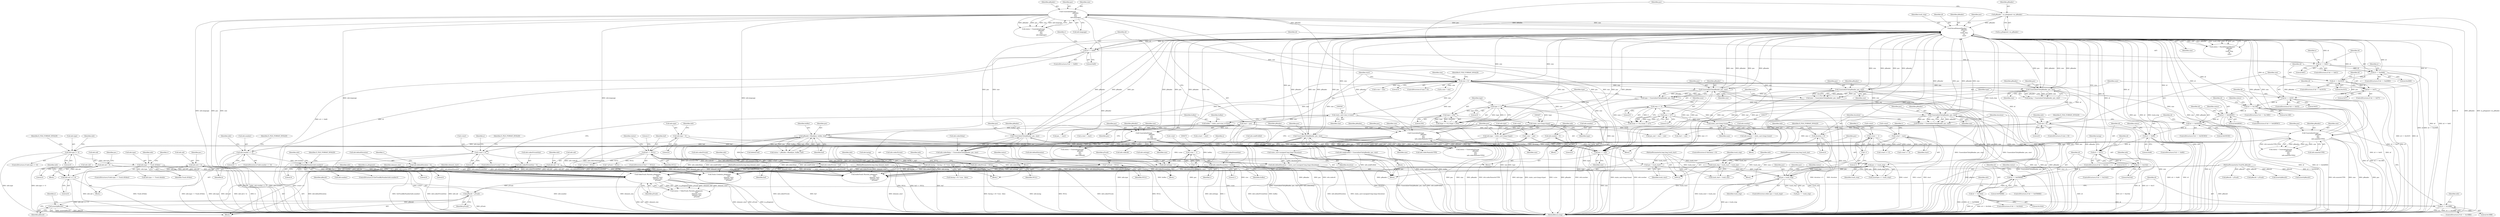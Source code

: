 digraph "1_Android_04839626ed859623901ebd3a5fd483982186b59d_192@pointer" {
"1000715" [label="(Call,pResult = pTrack)"];
"1000705" [label="(Call,VideoTrack::Parse(m_pSegment,\n                                              info,\n                                              element_start,\n                                              element_size,\n                                              pTrack))"];
"1000438" [label="(Call,UnserializeString(\n                                    pReader,\n                                    pos,\n                                    size,\n                                    info.language))"];
"1000223" [label="(Call,ParseElementHeader(\n                                pReader,\n                                pos,\n                                track_stop,\n                                id,\n                                size))"];
"1000622" [label="(Call,UnserializeUInt(pReader, pos, size))"];
"1000236" [label="(Call,size < 0)"];
"1000458" [label="(Call,UnserializeUInt(pReader, pos, size))"];
"1000388" [label="(Call,UnserializeUInt(pReader, pos, size))"];
"1000587" [label="(Call,UnserializeString(\n                                    pReader,\n                                    pos,\n                                    size,\n                                    info.codecNameAsUTF8))"];
"1000134" [label="(Call,pReader = m_pSegment->m_pReader)"];
"1000503" [label="(Call,UnserializeUInt(pReader, pos, size))"];
"1000484" [label="(Call,UnserializeString(\n                                    pReader,\n                                    pos,\n                                    size,\n                                    info.codecId))"];
"1000418" [label="(Call,UnserializeString(\n                                    pReader,\n                                    pos,\n                                    size,\n                                    info.nameAsUTF8))"];
"1000608" [label="(Call,UnserializeUInt(pReader, pos, size))"];
"1000358" [label="(Call,UnserializeUInt(pReader, pos, size))"];
"1000214" [label="(Call,pos < track_stop)"];
"1000630" [label="(Call,pos <= track_stop)"];
"1000626" [label="(Call,pos += size)"];
"1000539" [label="(Call,static_cast<size_t>(size))"];
"1000299" [label="(Call,size > 8)"];
"1000557" [label="(Call,pReader->Read(pos, buflen, buf))"];
"1000537" [label="(Call,buflen = static_cast<size_t>(size))"];
"1000548" [label="(Call,buf == NULL)"];
"1000140" [label="(Call,pos = track_start)"];
"1000123" [label="(MethodParameterIn,long long track_start)"];
"1000144" [label="(Call,track_stop = track_start + track_size)"];
"1000124" [label="(MethodParameterIn,long long track_size)"];
"1000519" [label="(Call,id == 0x23A2)"];
"1000497" [label="(Call,id == 0x1C)"];
"1000477" [label="(Call,id == 0x06)"];
"1000451" [label="(Call,id == 0x03E383)"];
"1000431" [label="(Call,id == 0x02B59C)"];
"1000411" [label="(Call,id == 0x136E)"];
"1000381" [label="(Call,id == 0x03)"];
"1000351" [label="(Call,id == 0x57)"];
"1000294" [label="(Call,id == 0x33C5)"];
"1000278" [label="(Call,id == 0x2D80)"];
"1000262" [label="(Call,id == 0x61)"];
"1000246" [label="(Call,id == 0x60)"];
"1000614" [label="(Call,id == 0x16BB)"];
"1000600" [label="(Call,id == 0x16AA)"];
"1000580" [label="(Call,id == 0x058688)"];
"1000568" [label="(Call,info.codecPrivate = buf)"];
"1000342" [label="(Call,info.uid |= b)"];
"1000337" [label="(Call,info.uid <<= 8)"];
"1000304" [label="(Call,info.uid = 0)"];
"1000165" [label="(Call,info.defaultDuration = 0)"];
"1000671" [label="(Call,info.type == Track::kVideo)"];
"1000653" [label="(Call,info.type <= 0)"];
"1000150" [label="(Call,info.type = 0)"];
"1000402" [label="(Call,info.type = static_cast<long>(type))"];
"1000406" [label="(Call,static_cast<long>(type))"];
"1000397" [label="(Call,type > 254)"];
"1000394" [label="(Call,type <= 0)"];
"1000386" [label="(Call,type = UnserializeUInt(pReader, pos, size))"];
"1000604" [label="(Call,info.codecDelay = UnserializeUInt(pReader, pos, size))"];
"1000618" [label="(Call,info.seekPreRoll = UnserializeUInt(pReader, pos, size))"];
"1000531" [label="(Call,info.codecPrivateSize = 0)"];
"1000160" [label="(Call,info.uid = 0)"];
"1000646" [label="(Call,GetTrackByNumber(info.number))"];
"1000638" [label="(Call,info.number <= 0)"];
"1000372" [label="(Call,info.number = static_cast<long>(num))"];
"1000376" [label="(Call,static_cast<long>(num))"];
"1000364" [label="(Call,num <= 0)"];
"1000356" [label="(Call,num = UnserializeUInt(pReader, pos, size))"];
"1000367" [label="(Call,num > 127)"];
"1000155" [label="(Call,info.number = 0)"];
"1000660" [label="(Call,info.lacing = (lacing > 0) ? true : false)"];
"1000573" [label="(Call,info.codecPrivateSize = buflen)"];
"1000468" [label="(Call,info.defaultDuration = static_cast<unsigned long long>(duration))"];
"1000472" [label="(Call,static_cast<unsigned long long>(duration))"];
"1000463" [label="(Call,duration < 0)"];
"1000456" [label="(Call,duration = UnserializeUInt(pReader, pos, size))"];
"1000693" [label="(Call,info.settings = v)"];
"1000177" [label="(Call,v.size = -1)"];
"1000181" [label="(Call,-1)"];
"1000678" [label="(Call,v.start < 0)"];
"1000171" [label="(Call,v.start = -1)"];
"1000175" [label="(Call,-1)"];
"1000250" [label="(Call,v.start = start)"];
"1000242" [label="(Call,start = pos)"];
"1000255" [label="(Call,v.size = size)"];
"1000526" [label="(Call,info.codecPrivate = NULL)"];
"1000125" [label="(MethodParameterIn,long long element_start)"];
"1000126" [label="(MethodParameterIn,long long element_size)"];
"1000699" [label="(Call,* pTrack = NULL)"];
"1000127" [label="(MethodParameterIn,Track*& pResult)"];
"1000718" [label="(Call,assert(pResult))"];
"1000503" [label="(Call,UnserializeUInt(pReader, pos, size))"];
"1000303" [label="(Identifier,E_FILE_FORMAT_INVALID)"];
"1000369" [label="(Literal,127)"];
"1000451" [label="(Call,id == 0x03E383)"];
"1000632" [label="(Identifier,track_stop)"];
"1000305" [label="(Call,info.uid)"];
"1000433" [label="(Literal,0x02B59C)"];
"1000397" [label="(Call,type > 254)"];
"1000432" [label="(Identifier,id)"];
"1000541" [label="(Identifier,size)"];
"1000417" [label="(Identifier,status)"];
"1000135" [label="(Identifier,pReader)"];
"1000839" [label="(Call,* pTrack = NULL)"];
"1000646" [label="(Call,GetTrackByNumber(info.number))"];
"1000676" [label="(Block,)"];
"1000588" [label="(Identifier,pReader)"];
"1000386" [label="(Call,type = UnserializeUInt(pReader, pos, size))"];
"1000314" [label="(Call,pos_end = start + size)"];
"1000308" [label="(Literal,0)"];
"1000587" [label="(Call,UnserializeString(\n                                    pReader,\n                                    pos,\n                                    size,\n                                    info.codecNameAsUTF8))"];
"1000657" [label="(Literal,0)"];
"1000268" [label="(Identifier,a)"];
"1000662" [label="(Identifier,info)"];
"1000719" [label="(Identifier,pResult)"];
"1000365" [label="(Identifier,num)"];
"1000623" [label="(Identifier,pReader)"];
"1000569" [label="(Call,info.codecPrivate)"];
"1000384" [label="(Block,)"];
"1000564" [label="(Call,delete[] buf)"];
"1000573" [label="(Call,info.codecPrivateSize = buflen)"];
"1000316" [label="(Call,start + size)"];
"1000165" [label="(Call,info.defaultDuration = 0)"];
"1000311" [label="(Identifier,pos_)"];
"1000297" [label="(Block,)"];
"1000416" [label="(Call,status = UnserializeString(\n                                    pReader,\n                                    pos,\n                                    size,\n                                    info.nameAsUTF8))"];
"1000393" [label="(Call,(type <= 0) || (type > 254))"];
"1000226" [label="(Identifier,track_stop)"];
"1000723" [label="(Identifier,e)"];
"1000430" [label="(ControlStructure,if (id == 0x02B59C))"];
"1000412" [label="(Identifier,id)"];
"1000450" [label="(ControlStructure,if (id == 0x03E383))"];
"1000295" [label="(Identifier,id)"];
"1000381" [label="(Call,id == 0x03)"];
"1000217" [label="(Block,)"];
"1000601" [label="(Identifier,id)"];
"1000556" [label="(Identifier,status)"];
"1000304" [label="(Call,info.uid = 0)"];
"1000568" [label="(Call,info.codecPrivate = buf)"];
"1000660" [label="(Call,info.lacing = (lacing > 0) ? true : false)"];
"1000150" [label="(Call,info.type = 0)"];
"1000682" [label="(Literal,0)"];
"1000227" [label="(Identifier,id)"];
"1000411" [label="(Call,id == 0x136E)"];
"1000486" [label="(Identifier,pos)"];
"1000306" [label="(Identifier,info)"];
"1000134" [label="(Call,pReader = m_pSegment->m_pReader)"];
"1000348" [label="(Identifier,pos_)"];
"1000520" [label="(Identifier,id)"];
"1000310" [label="(Call,pos_ = start)"];
"1000522" [label="(Block,)"];
"1000293" [label="(ControlStructure,if (id == 0x33C5))"];
"1000247" [label="(Identifier,id)"];
"1000501" [label="(Call,lacing = UnserializeUInt(pReader, pos, size))"];
"1000173" [label="(Identifier,v)"];
"1000246" [label="(Call,id == 0x60)"];
"1000391" [label="(Identifier,size)"];
"1000124" [label="(MethodParameterIn,long long track_size)"];
"1000544" [label="(Block,)"];
"1000589" [label="(Identifier,pos)"];
"1000352" [label="(Identifier,id)"];
"1000376" [label="(Call,static_cast<long>(num))"];
"1000216" [label="(Identifier,track_stop)"];
"1000136" [label="(Call,m_pSegment->m_pReader)"];
"1000610" [label="(Identifier,pos)"];
"1000625" [label="(Identifier,size)"];
"1000266" [label="(Call,a.start = start)"];
"1000142" [label="(Identifier,track_start)"];
"1000382" [label="(Identifier,id)"];
"1000582" [label="(Literal,0x058688)"];
"1000704" [label="(Identifier,status)"];
"1000465" [label="(Literal,0)"];
"1000358" [label="(Call,UnserializeUInt(pReader, pos, size))"];
"1000697" [label="(Identifier,v)"];
"1000287" [label="(Call,e.size = size)"];
"1000626" [label="(Call,pos += size)"];
"1000181" [label="(Call,-1)"];
"1000439" [label="(Identifier,pReader)"];
"1000482" [label="(Call,status = UnserializeString(\n                                    pReader,\n                                    pos,\n                                    size,\n                                    info.codecId))"];
"1000264" [label="(Literal,0x61)"];
"1000611" [label="(Identifier,size)"];
"1000479" [label="(Literal,0x06)"];
"1000172" [label="(Call,v.start)"];
"1000240" [label="(Identifier,E_FILE_FORMAT_INVALID)"];
"1000353" [label="(Literal,0x57)"];
"1000679" [label="(Call,v.start)"];
"1000782" [label="(Call,assert(pResult))"];
"1000707" [label="(Identifier,info)"];
"1000538" [label="(Identifier,buflen)"];
"1000616" [label="(Literal,0x16BB)"];
"1000603" [label="(Block,)"];
"1000524" [label="(Identifier,info)"];
"1000166" [label="(Call,info.defaultDuration)"];
"1000769" [label="(Call,AudioTrack::Parse(m_pSegment,\n                                              info,\n                                              element_start,\n                                              element_size,\n                                              pTrack))"];
"1000715" [label="(Call,pResult = pTrack)"];
"1000537" [label="(Call,buflen = static_cast<size_t>(size))"];
"1000214" [label="(Call,pos < track_stop)"];
"1000642" [label="(Literal,0)"];
"1000585" [label="(Call,status = UnserializeString(\n                                    pReader,\n                                    pos,\n                                    size,\n                                    info.codecNameAsUTF8))"];
"1000155" [label="(Call,info.number = 0)"];
"1000608" [label="(Call,UnserializeUInt(pReader, pos, size))"];
"1000279" [label="(Identifier,id)"];
"1000638" [label="(Call,info.number <= 0)"];
"1000146" [label="(Call,track_start + track_size)"];
"1000548" [label="(Call,buf == NULL)"];
"1000342" [label="(Call,info.uid |= b)"];
"1000460" [label="(Identifier,pos)"];
"1000659" [label="(Identifier,E_FILE_FORMAT_INVALID)"];
"1000145" [label="(Identifier,track_stop)"];
"1000553" [label="(Literal,1)"];
"1000670" [label="(ControlStructure,if (info.type == Track::kVideo))"];
"1000533" [label="(Identifier,info)"];
"1000579" [label="(ControlStructure,if (id == 0x058688))"];
"1000678" [label="(Call,v.start < 0)"];
"1000160" [label="(Call,info.uid = 0)"];
"1000337" [label="(Call,info.uid <<= 8)"];
"1000186" [label="(Identifier,a)"];
"1000383" [label="(Literal,0x03)"];
"1000224" [label="(Identifier,pReader)"];
"1000410" [label="(ControlStructure,if (id == 0x136E))"];
"1000737" [label="(Identifier,info)"];
"1000575" [label="(Identifier,info)"];
"1000372" [label="(Call,info.number = static_cast<long>(num))"];
"1000470" [label="(Identifier,info)"];
"1000179" [label="(Identifier,v)"];
"1000159" [label="(Literal,0)"];
"1000245" [label="(ControlStructure,if (id == 0x60))"];
"1000162" [label="(Identifier,info)"];
"1000609" [label="(Identifier,pReader)"];
"1000485" [label="(Identifier,pReader)"];
"1000586" [label="(Identifier,status)"];
"1000422" [label="(Call,info.nameAsUTF8)"];
"1000408" [label="(Identifier,type)"];
"1000262" [label="(Call,id == 0x61)"];
"1000151" [label="(Call,info.type)"];
"1000716" [label="(Identifier,pResult)"];
"1000521" [label="(Literal,0x23A2)"];
"1000700" [label="(Identifier,pTrack)"];
"1000238" [label="(Literal,0)"];
"1000602" [label="(Literal,0x16AA)"];
"1000476" [label="(ControlStructure,if (id == 0x06))"];
"1000169" [label="(Literal,0)"];
"1000617" [label="(Block,)"];
"1000502" [label="(Identifier,lacing)"];
"1000858" [label="(Call,assert(pResult))"];
"1000249" [label="(Block,)"];
"1000250" [label="(Call,v.start = start)"];
"1000577" [label="(Identifier,buflen)"];
"1000360" [label="(Identifier,pos)"];
"1000378" [label="(Identifier,num)"];
"1000395" [label="(Identifier,type)"];
"1000463" [label="(Call,duration < 0)"];
"1000223" [label="(Call,ParseElementHeader(\n                                pReader,\n                                pos,\n                                track_stop,\n                                id,\n                                size))"];
"1000235" [label="(ControlStructure,if (size < 0))"];
"1000614" [label="(Call,id == 0x16BB)"];
"1000627" [label="(Identifier,pos)"];
"1000580" [label="(Call,id == 0x058688)"];
"1000357" [label="(Identifier,num)"];
"1000484" [label="(Call,UnserializeString(\n                                    pReader,\n                                    pos,\n                                    size,\n                                    info.codecId))"];
"1000418" [label="(Call,UnserializeString(\n                                    pReader,\n                                    pos,\n                                    size,\n                                    info.nameAsUTF8))"];
"1000437" [label="(Identifier,status)"];
"1000363" [label="(Call,(num <= 0) || (num > 127))"];
"1000531" [label="(Call,info.codecPrivateSize = 0)"];
"1000178" [label="(Call,v.size)"];
"1000519" [label="(Call,id == 0x23A2)"];
"1000644" [label="(Identifier,E_FILE_FORMAT_INVALID)"];
"1000280" [label="(Literal,0x2D80)"];
"1000706" [label="(Identifier,m_pSegment)"];
"1000677" [label="(ControlStructure,if (v.start < 0))"];
"1000855" [label="(Call,pResult = pTrack)"];
"1000301" [label="(Literal,8)"];
"1000763" [label="(Call,* pTrack = NULL)"];
"1000648" [label="(Identifier,info)"];
"1000213" [label="(ControlStructure,while (pos < track_stop))"];
"1000701" [label="(Identifier,NULL)"];
"1000504" [label="(Identifier,pReader)"];
"1000652" [label="(ControlStructure,if (info.type <= 0))"];
"1000499" [label="(Literal,0x1C)"];
"1000256" [label="(Call,v.size)"];
"1000488" [label="(Call,info.codecId)"];
"1000356" [label="(Call,num = UnserializeUInt(pReader, pos, size))"];
"1000127" [label="(MethodParameterIn,Track*& pResult)"];
"1000694" [label="(Call,info.settings)"];
"1000628" [label="(Identifier,size)"];
"1000436" [label="(Call,status = UnserializeString(\n                                    pReader,\n                                    pos,\n                                    size,\n                                    info.language))"];
"1000693" [label="(Call,info.settings = v)"];
"1000637" [label="(ControlStructure,if (info.number <= 0))"];
"1000125" [label="(MethodParameterIn,long long element_start)"];
"1000653" [label="(Call,info.type <= 0)"];
"1000261" [label="(ControlStructure,if (id == 0x61))"];
"1000705" [label="(Call,VideoTrack::Parse(m_pSegment,\n                                              info,\n                                              element_start,\n                                              element_size,\n                                              pTrack))"];
"1000354" [label="(Block,)"];
"1000498" [label="(Identifier,id)"];
"1000478" [label="(Identifier,id)"];
"1000457" [label="(Identifier,duration)"];
"1000398" [label="(Identifier,type)"];
"1000558" [label="(Identifier,pos)"];
"1000176" [label="(Literal,1)"];
"1000243" [label="(Identifier,start)"];
"1000236" [label="(Call,size < 0)"];
"1000252" [label="(Identifier,v)"];
"1000341" [label="(Literal,8)"];
"1000462" [label="(ControlStructure,if (duration < 0))"];
"1000453" [label="(Literal,0x03E383)"];
"1000419" [label="(Identifier,pReader)"];
"1000346" [label="(Identifier,b)"];
"1000390" [label="(Identifier,pos)"];
"1000709" [label="(Identifier,element_size)"];
"1000421" [label="(Identifier,size)"];
"1000547" [label="(ControlStructure,if (buf == NULL))"];
"1000228" [label="(Identifier,size)"];
"1000182" [label="(Literal,1)"];
"1000156" [label="(Call,info.number)"];
"1000699" [label="(Call,* pTrack = NULL)"];
"1000296" [label="(Literal,0x33C5)"];
"1000543" [label="(Identifier,buflen)"];
"1000779" [label="(Call,pResult = pTrack)"];
"1000630" [label="(Call,pos <= track_stop)"];
"1000244" [label="(Identifier,pos)"];
"1000257" [label="(Identifier,v)"];
"1000242" [label="(Call,start = pos)"];
"1000175" [label="(Call,-1)"];
"1000708" [label="(Identifier,element_start)"];
"1000442" [label="(Call,info.language)"];
"1000388" [label="(Call,UnserializeUInt(pReader, pos, size))"];
"1000680" [label="(Identifier,v)"];
"1000631" [label="(Identifier,pos)"];
"1000647" [label="(Call,info.number)"];
"1000629" [label="(Call,assert(pos <= track_stop))"];
"1000581" [label="(Identifier,id)"];
"1000600" [label="(Call,id == 0x16AA)"];
"1000366" [label="(Literal,0)"];
"1000277" [label="(ControlStructure,if (id == 0x2D80))"];
"1000157" [label="(Identifier,info)"];
"1000251" [label="(Call,v.start)"];
"1000438" [label="(Call,UnserializeString(\n                                    pReader,\n                                    pos,\n                                    size,\n                                    info.language))"];
"1000718" [label="(Call,assert(pResult))"];
"1000141" [label="(Identifier,pos)"];
"1000452" [label="(Identifier,id)"];
"1000440" [label="(Identifier,pos)"];
"1000403" [label="(Call,info.type)"];
"1000618" [label="(Call,info.seekPreRoll = UnserializeUInt(pReader, pos, size))"];
"1000604" [label="(Call,info.codecDelay = UnserializeUInt(pReader, pos, size))"];
"1000271" [label="(Call,a.size = size)"];
"1000555" [label="(Call,status = pReader->Read(pos, buflen, buf))"];
"1000467" [label="(Identifier,E_FILE_FORMAT_INVALID)"];
"1000402" [label="(Call,info.type = static_cast<long>(type))"];
"1000862" [label="(MethodReturn,long)"];
"1000373" [label="(Call,info.number)"];
"1000387" [label="(Identifier,type)"];
"1000557" [label="(Call,pReader->Read(pos, buflen, buf))"];
"1000468" [label="(Call,info.defaultDuration = static_cast<unsigned long long>(duration))"];
"1000406" [label="(Call,static_cast<long>(type))"];
"1000620" [label="(Identifier,info)"];
"1000263" [label="(Identifier,id)"];
"1000298" [label="(ControlStructure,if (size > 8))"];
"1000550" [label="(Identifier,NULL)"];
"1000128" [label="(Block,)"];
"1000474" [label="(Identifier,duration)"];
"1000126" [label="(MethodParameterIn,long long element_size)"];
"1000703" [label="(Call,status = VideoTrack::Parse(m_pSegment,\n                                              info,\n                                              element_start,\n                                              element_size,\n                                              pTrack))"];
"1000574" [label="(Call,info.codecPrivateSize)"];
"1000619" [label="(Call,info.seekPreRoll)"];
"1000639" [label="(Call,info.number)"];
"1000254" [label="(Identifier,start)"];
"1000431" [label="(Call,id == 0x02B59C)"];
"1000154" [label="(Literal,0)"];
"1000615" [label="(Identifier,id)"];
"1000635" [label="(Identifier,pos)"];
"1000259" [label="(Identifier,size)"];
"1000688" [label="(Identifier,a)"];
"1000671" [label="(Call,info.type == Track::kVideo)"];
"1000496" [label="(ControlStructure,if (id == 0x1C))"];
"1000464" [label="(Identifier,duration)"];
"1000664" [label="(Call,(lacing > 0) ? true : false)"];
"1000710" [label="(Identifier,pTrack)"];
"1000420" [label="(Identifier,pos)"];
"1000350" [label="(ControlStructure,if (id == 0x57))"];
"1000458" [label="(Call,UnserializeUInt(pReader, pos, size))"];
"1000164" [label="(Literal,0)"];
"1000278" [label="(Call,id == 0x2D80)"];
"1000735" [label="(Call,info.type == Track::kAudio)"];
"1000389" [label="(Identifier,pReader)"];
"1000222" [label="(Identifier,status)"];
"1000123" [label="(MethodParameterIn,long long track_start)"];
"1000572" [label="(Identifier,buf)"];
"1000606" [label="(Identifier,info)"];
"1000591" [label="(Call,info.codecNameAsUTF8)"];
"1000845" [label="(Call,Track::Create(m_pSegment,\n                                          info,\n                                          element_start,\n                                          element_size,\n                                          pTrack))"];
"1000483" [label="(Identifier,status)"];
"1000599" [label="(ControlStructure,if (id == 0x16AA))"];
"1000613" [label="(ControlStructure,if (id == 0x16BB))"];
"1000140" [label="(Call,pos = track_start)"];
"1000506" [label="(Identifier,size)"];
"1000456" [label="(Call,duration = UnserializeUInt(pReader, pos, size))"];
"1000750" [label="(Call,v.start >= 0)"];
"1000487" [label="(Identifier,size)"];
"1000300" [label="(Identifier,size)"];
"1000518" [label="(ControlStructure,if (id == 0x23A2))"];
"1000441" [label="(Identifier,size)"];
"1000634" [label="(Call,pos == track_stop)"];
"1000152" [label="(Identifier,info)"];
"1000605" [label="(Call,info.codecDelay)"];
"1000144" [label="(Call,track_stop = track_start + track_size)"];
"1000505" [label="(Identifier,pos)"];
"1000215" [label="(Identifier,pos)"];
"1000559" [label="(Identifier,buflen)"];
"1000590" [label="(Identifier,size)"];
"1000684" [label="(Identifier,E_FILE_FORMAT_INVALID)"];
"1000225" [label="(Identifier,pos)"];
"1000344" [label="(Identifier,info)"];
"1000672" [label="(Call,info.type)"];
"1000177" [label="(Call,v.size = -1)"];
"1000248" [label="(Literal,0x60)"];
"1000343" [label="(Call,info.uid)"];
"1000396" [label="(Literal,0)"];
"1000661" [label="(Call,info.lacing)"];
"1000527" [label="(Call,info.codecPrivate)"];
"1000808" [label="(Call,v.start >= 0)"];
"1000171" [label="(Call,v.start = -1)"];
"1000645" [label="(ControlStructure,if (GetTrackByNumber(info.number)))"];
"1000368" [label="(Identifier,num)"];
"1000497" [label="(Call,id == 0x1C)"];
"1000323" [label="(Block,)"];
"1000454" [label="(Block,)"];
"1000359" [label="(Identifier,pReader)"];
"1000255" [label="(Call,v.size = size)"];
"1000675" [label="(Identifier,Track::kVideo)"];
"1000351" [label="(Call,id == 0x57)"];
"1000622" [label="(Call,UnserializeUInt(pReader, pos, size))"];
"1000361" [label="(Identifier,size)"];
"1000167" [label="(Identifier,info)"];
"1000364" [label="(Call,num <= 0)"];
"1000673" [label="(Identifier,info)"];
"1000294" [label="(Call,id == 0x33C5)"];
"1000624" [label="(Identifier,pos)"];
"1000459" [label="(Identifier,pReader)"];
"1000399" [label="(Literal,254)"];
"1000530" [label="(Identifier,NULL)"];
"1000654" [label="(Call,info.type)"];
"1000535" [label="(Literal,0)"];
"1000367" [label="(Call,num > 127)"];
"1000539" [label="(Call,static_cast<size_t>(size))"];
"1000284" [label="(Identifier,e)"];
"1000655" [label="(Identifier,info)"];
"1000161" [label="(Call,info.uid)"];
"1000472" [label="(Call,static_cast<unsigned long long>(duration))"];
"1000299" [label="(Call,size > 8)"];
"1000413" [label="(Literal,0x136E)"];
"1000394" [label="(Call,type <= 0)"];
"1000549" [label="(Identifier,buf)"];
"1000560" [label="(Identifier,buf)"];
"1000532" [label="(Call,info.codecPrivateSize)"];
"1000221" [label="(Call,status = ParseElementHeader(\n                                pReader,\n                                pos,\n                                track_stop,\n                                id,\n                                size))"];
"1000338" [label="(Call,info.uid)"];
"1000380" [label="(ControlStructure,if (id == 0x03))"];
"1000237" [label="(Identifier,size)"];
"1000282" [label="(Call,e.start = start)"];
"1000461" [label="(Identifier,size)"];
"1000469" [label="(Call,info.defaultDuration)"];
"1000477" [label="(Call,id == 0x06)"];
"1000526" [label="(Call,info.codecPrivate = NULL)"];
"1000717" [label="(Identifier,pTrack)"];
"1000651" [label="(Identifier,E_FILE_FORMAT_INVALID)"];
"1000715" -> "1000676"  [label="AST: "];
"1000715" -> "1000717"  [label="CFG: "];
"1000716" -> "1000715"  [label="AST: "];
"1000717" -> "1000715"  [label="AST: "];
"1000719" -> "1000715"  [label="CFG: "];
"1000715" -> "1000862"  [label="DDG: pTrack"];
"1000705" -> "1000715"  [label="DDG: pTrack"];
"1000127" -> "1000715"  [label="DDG: pResult"];
"1000715" -> "1000718"  [label="DDG: pResult"];
"1000705" -> "1000703"  [label="AST: "];
"1000705" -> "1000710"  [label="CFG: "];
"1000706" -> "1000705"  [label="AST: "];
"1000707" -> "1000705"  [label="AST: "];
"1000708" -> "1000705"  [label="AST: "];
"1000709" -> "1000705"  [label="AST: "];
"1000710" -> "1000705"  [label="AST: "];
"1000703" -> "1000705"  [label="CFG: "];
"1000705" -> "1000862"  [label="DDG: element_size"];
"1000705" -> "1000862"  [label="DDG: element_start"];
"1000705" -> "1000862"  [label="DDG: pTrack"];
"1000705" -> "1000862"  [label="DDG: m_pSegment"];
"1000705" -> "1000862"  [label="DDG: info"];
"1000705" -> "1000703"  [label="DDG: info"];
"1000705" -> "1000703"  [label="DDG: m_pSegment"];
"1000705" -> "1000703"  [label="DDG: pTrack"];
"1000705" -> "1000703"  [label="DDG: element_size"];
"1000705" -> "1000703"  [label="DDG: element_start"];
"1000438" -> "1000705"  [label="DDG: info.language"];
"1000568" -> "1000705"  [label="DDG: info.codecPrivate"];
"1000342" -> "1000705"  [label="DDG: info.uid"];
"1000484" -> "1000705"  [label="DDG: info.codecId"];
"1000304" -> "1000705"  [label="DDG: info.uid"];
"1000165" -> "1000705"  [label="DDG: info.defaultDuration"];
"1000671" -> "1000705"  [label="DDG: info.type"];
"1000418" -> "1000705"  [label="DDG: info.nameAsUTF8"];
"1000604" -> "1000705"  [label="DDG: info.codecDelay"];
"1000618" -> "1000705"  [label="DDG: info.seekPreRoll"];
"1000531" -> "1000705"  [label="DDG: info.codecPrivateSize"];
"1000160" -> "1000705"  [label="DDG: info.uid"];
"1000646" -> "1000705"  [label="DDG: info.number"];
"1000660" -> "1000705"  [label="DDG: info.lacing"];
"1000573" -> "1000705"  [label="DDG: info.codecPrivateSize"];
"1000587" -> "1000705"  [label="DDG: info.codecNameAsUTF8"];
"1000468" -> "1000705"  [label="DDG: info.defaultDuration"];
"1000693" -> "1000705"  [label="DDG: info.settings"];
"1000526" -> "1000705"  [label="DDG: info.codecPrivate"];
"1000125" -> "1000705"  [label="DDG: element_start"];
"1000126" -> "1000705"  [label="DDG: element_size"];
"1000699" -> "1000705"  [label="DDG: pTrack"];
"1000438" -> "1000436"  [label="AST: "];
"1000438" -> "1000442"  [label="CFG: "];
"1000439" -> "1000438"  [label="AST: "];
"1000440" -> "1000438"  [label="AST: "];
"1000441" -> "1000438"  [label="AST: "];
"1000442" -> "1000438"  [label="AST: "];
"1000436" -> "1000438"  [label="CFG: "];
"1000438" -> "1000862"  [label="DDG: info.language"];
"1000438" -> "1000862"  [label="DDG: pos"];
"1000438" -> "1000862"  [label="DDG: size"];
"1000438" -> "1000862"  [label="DDG: pReader"];
"1000438" -> "1000223"  [label="DDG: pReader"];
"1000438" -> "1000223"  [label="DDG: size"];
"1000438" -> "1000436"  [label="DDG: pReader"];
"1000438" -> "1000436"  [label="DDG: pos"];
"1000438" -> "1000436"  [label="DDG: size"];
"1000438" -> "1000436"  [label="DDG: info.language"];
"1000223" -> "1000438"  [label="DDG: pReader"];
"1000223" -> "1000438"  [label="DDG: pos"];
"1000236" -> "1000438"  [label="DDG: size"];
"1000438" -> "1000626"  [label="DDG: size"];
"1000438" -> "1000626"  [label="DDG: pos"];
"1000438" -> "1000769"  [label="DDG: info.language"];
"1000438" -> "1000845"  [label="DDG: info.language"];
"1000223" -> "1000221"  [label="AST: "];
"1000223" -> "1000228"  [label="CFG: "];
"1000224" -> "1000223"  [label="AST: "];
"1000225" -> "1000223"  [label="AST: "];
"1000226" -> "1000223"  [label="AST: "];
"1000227" -> "1000223"  [label="AST: "];
"1000228" -> "1000223"  [label="AST: "];
"1000221" -> "1000223"  [label="CFG: "];
"1000223" -> "1000862"  [label="DDG: pos"];
"1000223" -> "1000862"  [label="DDG: id"];
"1000223" -> "1000862"  [label="DDG: track_stop"];
"1000223" -> "1000862"  [label="DDG: size"];
"1000223" -> "1000862"  [label="DDG: pReader"];
"1000223" -> "1000221"  [label="DDG: size"];
"1000223" -> "1000221"  [label="DDG: pReader"];
"1000223" -> "1000221"  [label="DDG: track_stop"];
"1000223" -> "1000221"  [label="DDG: id"];
"1000223" -> "1000221"  [label="DDG: pos"];
"1000622" -> "1000223"  [label="DDG: pReader"];
"1000622" -> "1000223"  [label="DDG: size"];
"1000458" -> "1000223"  [label="DDG: pReader"];
"1000458" -> "1000223"  [label="DDG: size"];
"1000388" -> "1000223"  [label="DDG: pReader"];
"1000388" -> "1000223"  [label="DDG: size"];
"1000587" -> "1000223"  [label="DDG: pReader"];
"1000587" -> "1000223"  [label="DDG: size"];
"1000134" -> "1000223"  [label="DDG: pReader"];
"1000503" -> "1000223"  [label="DDG: pReader"];
"1000503" -> "1000223"  [label="DDG: size"];
"1000484" -> "1000223"  [label="DDG: pReader"];
"1000484" -> "1000223"  [label="DDG: size"];
"1000418" -> "1000223"  [label="DDG: pReader"];
"1000418" -> "1000223"  [label="DDG: size"];
"1000608" -> "1000223"  [label="DDG: pReader"];
"1000608" -> "1000223"  [label="DDG: size"];
"1000358" -> "1000223"  [label="DDG: pReader"];
"1000358" -> "1000223"  [label="DDG: size"];
"1000214" -> "1000223"  [label="DDG: pos"];
"1000214" -> "1000223"  [label="DDG: track_stop"];
"1000519" -> "1000223"  [label="DDG: id"];
"1000497" -> "1000223"  [label="DDG: id"];
"1000411" -> "1000223"  [label="DDG: id"];
"1000614" -> "1000223"  [label="DDG: id"];
"1000431" -> "1000223"  [label="DDG: id"];
"1000580" -> "1000223"  [label="DDG: id"];
"1000294" -> "1000223"  [label="DDG: id"];
"1000381" -> "1000223"  [label="DDG: id"];
"1000351" -> "1000223"  [label="DDG: id"];
"1000477" -> "1000223"  [label="DDG: id"];
"1000278" -> "1000223"  [label="DDG: id"];
"1000262" -> "1000223"  [label="DDG: id"];
"1000451" -> "1000223"  [label="DDG: id"];
"1000246" -> "1000223"  [label="DDG: id"];
"1000600" -> "1000223"  [label="DDG: id"];
"1000236" -> "1000223"  [label="DDG: size"];
"1000539" -> "1000223"  [label="DDG: size"];
"1000299" -> "1000223"  [label="DDG: size"];
"1000223" -> "1000236"  [label="DDG: size"];
"1000223" -> "1000242"  [label="DDG: pos"];
"1000223" -> "1000246"  [label="DDG: id"];
"1000223" -> "1000358"  [label="DDG: pReader"];
"1000223" -> "1000358"  [label="DDG: pos"];
"1000223" -> "1000388"  [label="DDG: pReader"];
"1000223" -> "1000388"  [label="DDG: pos"];
"1000223" -> "1000418"  [label="DDG: pReader"];
"1000223" -> "1000418"  [label="DDG: pos"];
"1000223" -> "1000458"  [label="DDG: pReader"];
"1000223" -> "1000458"  [label="DDG: pos"];
"1000223" -> "1000484"  [label="DDG: pReader"];
"1000223" -> "1000484"  [label="DDG: pos"];
"1000223" -> "1000503"  [label="DDG: pReader"];
"1000223" -> "1000503"  [label="DDG: pos"];
"1000223" -> "1000557"  [label="DDG: pos"];
"1000223" -> "1000587"  [label="DDG: pReader"];
"1000223" -> "1000587"  [label="DDG: pos"];
"1000223" -> "1000608"  [label="DDG: pReader"];
"1000223" -> "1000608"  [label="DDG: pos"];
"1000223" -> "1000622"  [label="DDG: pReader"];
"1000223" -> "1000622"  [label="DDG: pos"];
"1000223" -> "1000626"  [label="DDG: pos"];
"1000223" -> "1000630"  [label="DDG: track_stop"];
"1000622" -> "1000618"  [label="AST: "];
"1000622" -> "1000625"  [label="CFG: "];
"1000623" -> "1000622"  [label="AST: "];
"1000624" -> "1000622"  [label="AST: "];
"1000625" -> "1000622"  [label="AST: "];
"1000618" -> "1000622"  [label="CFG: "];
"1000622" -> "1000862"  [label="DDG: pReader"];
"1000622" -> "1000618"  [label="DDG: pReader"];
"1000622" -> "1000618"  [label="DDG: pos"];
"1000622" -> "1000618"  [label="DDG: size"];
"1000236" -> "1000622"  [label="DDG: size"];
"1000622" -> "1000626"  [label="DDG: size"];
"1000622" -> "1000626"  [label="DDG: pos"];
"1000236" -> "1000235"  [label="AST: "];
"1000236" -> "1000238"  [label="CFG: "];
"1000237" -> "1000236"  [label="AST: "];
"1000238" -> "1000236"  [label="AST: "];
"1000240" -> "1000236"  [label="CFG: "];
"1000243" -> "1000236"  [label="CFG: "];
"1000236" -> "1000862"  [label="DDG: size"];
"1000236" -> "1000862"  [label="DDG: size < 0"];
"1000236" -> "1000255"  [label="DDG: size"];
"1000236" -> "1000271"  [label="DDG: size"];
"1000236" -> "1000287"  [label="DDG: size"];
"1000236" -> "1000299"  [label="DDG: size"];
"1000236" -> "1000358"  [label="DDG: size"];
"1000236" -> "1000388"  [label="DDG: size"];
"1000236" -> "1000418"  [label="DDG: size"];
"1000236" -> "1000458"  [label="DDG: size"];
"1000236" -> "1000484"  [label="DDG: size"];
"1000236" -> "1000503"  [label="DDG: size"];
"1000236" -> "1000539"  [label="DDG: size"];
"1000236" -> "1000587"  [label="DDG: size"];
"1000236" -> "1000608"  [label="DDG: size"];
"1000236" -> "1000626"  [label="DDG: size"];
"1000458" -> "1000456"  [label="AST: "];
"1000458" -> "1000461"  [label="CFG: "];
"1000459" -> "1000458"  [label="AST: "];
"1000460" -> "1000458"  [label="AST: "];
"1000461" -> "1000458"  [label="AST: "];
"1000456" -> "1000458"  [label="CFG: "];
"1000458" -> "1000862"  [label="DDG: size"];
"1000458" -> "1000862"  [label="DDG: pos"];
"1000458" -> "1000862"  [label="DDG: pReader"];
"1000458" -> "1000456"  [label="DDG: pReader"];
"1000458" -> "1000456"  [label="DDG: pos"];
"1000458" -> "1000456"  [label="DDG: size"];
"1000458" -> "1000626"  [label="DDG: size"];
"1000458" -> "1000626"  [label="DDG: pos"];
"1000388" -> "1000386"  [label="AST: "];
"1000388" -> "1000391"  [label="CFG: "];
"1000389" -> "1000388"  [label="AST: "];
"1000390" -> "1000388"  [label="AST: "];
"1000391" -> "1000388"  [label="AST: "];
"1000386" -> "1000388"  [label="CFG: "];
"1000388" -> "1000862"  [label="DDG: pReader"];
"1000388" -> "1000862"  [label="DDG: pos"];
"1000388" -> "1000862"  [label="DDG: size"];
"1000388" -> "1000386"  [label="DDG: pReader"];
"1000388" -> "1000386"  [label="DDG: pos"];
"1000388" -> "1000386"  [label="DDG: size"];
"1000388" -> "1000626"  [label="DDG: size"];
"1000388" -> "1000626"  [label="DDG: pos"];
"1000587" -> "1000585"  [label="AST: "];
"1000587" -> "1000591"  [label="CFG: "];
"1000588" -> "1000587"  [label="AST: "];
"1000589" -> "1000587"  [label="AST: "];
"1000590" -> "1000587"  [label="AST: "];
"1000591" -> "1000587"  [label="AST: "];
"1000585" -> "1000587"  [label="CFG: "];
"1000587" -> "1000862"  [label="DDG: pos"];
"1000587" -> "1000862"  [label="DDG: size"];
"1000587" -> "1000862"  [label="DDG: pReader"];
"1000587" -> "1000862"  [label="DDG: info.codecNameAsUTF8"];
"1000587" -> "1000585"  [label="DDG: pReader"];
"1000587" -> "1000585"  [label="DDG: pos"];
"1000587" -> "1000585"  [label="DDG: size"];
"1000587" -> "1000585"  [label="DDG: info.codecNameAsUTF8"];
"1000587" -> "1000626"  [label="DDG: size"];
"1000587" -> "1000626"  [label="DDG: pos"];
"1000587" -> "1000769"  [label="DDG: info.codecNameAsUTF8"];
"1000587" -> "1000845"  [label="DDG: info.codecNameAsUTF8"];
"1000134" -> "1000128"  [label="AST: "];
"1000134" -> "1000136"  [label="CFG: "];
"1000135" -> "1000134"  [label="AST: "];
"1000136" -> "1000134"  [label="AST: "];
"1000141" -> "1000134"  [label="CFG: "];
"1000134" -> "1000862"  [label="DDG: pReader"];
"1000134" -> "1000862"  [label="DDG: m_pSegment->m_pReader"];
"1000503" -> "1000501"  [label="AST: "];
"1000503" -> "1000506"  [label="CFG: "];
"1000504" -> "1000503"  [label="AST: "];
"1000505" -> "1000503"  [label="AST: "];
"1000506" -> "1000503"  [label="AST: "];
"1000501" -> "1000503"  [label="CFG: "];
"1000503" -> "1000862"  [label="DDG: size"];
"1000503" -> "1000862"  [label="DDG: pos"];
"1000503" -> "1000862"  [label="DDG: pReader"];
"1000503" -> "1000501"  [label="DDG: pReader"];
"1000503" -> "1000501"  [label="DDG: pos"];
"1000503" -> "1000501"  [label="DDG: size"];
"1000503" -> "1000626"  [label="DDG: size"];
"1000503" -> "1000626"  [label="DDG: pos"];
"1000484" -> "1000482"  [label="AST: "];
"1000484" -> "1000488"  [label="CFG: "];
"1000485" -> "1000484"  [label="AST: "];
"1000486" -> "1000484"  [label="AST: "];
"1000487" -> "1000484"  [label="AST: "];
"1000488" -> "1000484"  [label="AST: "];
"1000482" -> "1000484"  [label="CFG: "];
"1000484" -> "1000862"  [label="DDG: pos"];
"1000484" -> "1000862"  [label="DDG: info.codecId"];
"1000484" -> "1000862"  [label="DDG: size"];
"1000484" -> "1000862"  [label="DDG: pReader"];
"1000484" -> "1000482"  [label="DDG: pReader"];
"1000484" -> "1000482"  [label="DDG: pos"];
"1000484" -> "1000482"  [label="DDG: size"];
"1000484" -> "1000482"  [label="DDG: info.codecId"];
"1000484" -> "1000626"  [label="DDG: size"];
"1000484" -> "1000626"  [label="DDG: pos"];
"1000484" -> "1000769"  [label="DDG: info.codecId"];
"1000484" -> "1000845"  [label="DDG: info.codecId"];
"1000418" -> "1000416"  [label="AST: "];
"1000418" -> "1000422"  [label="CFG: "];
"1000419" -> "1000418"  [label="AST: "];
"1000420" -> "1000418"  [label="AST: "];
"1000421" -> "1000418"  [label="AST: "];
"1000422" -> "1000418"  [label="AST: "];
"1000416" -> "1000418"  [label="CFG: "];
"1000418" -> "1000862"  [label="DDG: pos"];
"1000418" -> "1000862"  [label="DDG: info.nameAsUTF8"];
"1000418" -> "1000862"  [label="DDG: size"];
"1000418" -> "1000862"  [label="DDG: pReader"];
"1000418" -> "1000416"  [label="DDG: pReader"];
"1000418" -> "1000416"  [label="DDG: pos"];
"1000418" -> "1000416"  [label="DDG: size"];
"1000418" -> "1000416"  [label="DDG: info.nameAsUTF8"];
"1000418" -> "1000626"  [label="DDG: size"];
"1000418" -> "1000626"  [label="DDG: pos"];
"1000418" -> "1000769"  [label="DDG: info.nameAsUTF8"];
"1000418" -> "1000845"  [label="DDG: info.nameAsUTF8"];
"1000608" -> "1000604"  [label="AST: "];
"1000608" -> "1000611"  [label="CFG: "];
"1000609" -> "1000608"  [label="AST: "];
"1000610" -> "1000608"  [label="AST: "];
"1000611" -> "1000608"  [label="AST: "];
"1000604" -> "1000608"  [label="CFG: "];
"1000608" -> "1000862"  [label="DDG: pReader"];
"1000608" -> "1000604"  [label="DDG: pReader"];
"1000608" -> "1000604"  [label="DDG: pos"];
"1000608" -> "1000604"  [label="DDG: size"];
"1000608" -> "1000626"  [label="DDG: size"];
"1000608" -> "1000626"  [label="DDG: pos"];
"1000358" -> "1000356"  [label="AST: "];
"1000358" -> "1000361"  [label="CFG: "];
"1000359" -> "1000358"  [label="AST: "];
"1000360" -> "1000358"  [label="AST: "];
"1000361" -> "1000358"  [label="AST: "];
"1000356" -> "1000358"  [label="CFG: "];
"1000358" -> "1000862"  [label="DDG: size"];
"1000358" -> "1000862"  [label="DDG: pos"];
"1000358" -> "1000862"  [label="DDG: pReader"];
"1000358" -> "1000356"  [label="DDG: pReader"];
"1000358" -> "1000356"  [label="DDG: pos"];
"1000358" -> "1000356"  [label="DDG: size"];
"1000358" -> "1000626"  [label="DDG: size"];
"1000358" -> "1000626"  [label="DDG: pos"];
"1000214" -> "1000213"  [label="AST: "];
"1000214" -> "1000216"  [label="CFG: "];
"1000215" -> "1000214"  [label="AST: "];
"1000216" -> "1000214"  [label="AST: "];
"1000222" -> "1000214"  [label="CFG: "];
"1000635" -> "1000214"  [label="CFG: "];
"1000214" -> "1000862"  [label="DDG: pos < track_stop"];
"1000630" -> "1000214"  [label="DDG: pos"];
"1000630" -> "1000214"  [label="DDG: track_stop"];
"1000140" -> "1000214"  [label="DDG: pos"];
"1000144" -> "1000214"  [label="DDG: track_stop"];
"1000214" -> "1000634"  [label="DDG: pos"];
"1000214" -> "1000634"  [label="DDG: track_stop"];
"1000630" -> "1000629"  [label="AST: "];
"1000630" -> "1000632"  [label="CFG: "];
"1000631" -> "1000630"  [label="AST: "];
"1000632" -> "1000630"  [label="AST: "];
"1000629" -> "1000630"  [label="CFG: "];
"1000630" -> "1000629"  [label="DDG: pos"];
"1000630" -> "1000629"  [label="DDG: track_stop"];
"1000626" -> "1000630"  [label="DDG: pos"];
"1000626" -> "1000217"  [label="AST: "];
"1000626" -> "1000628"  [label="CFG: "];
"1000627" -> "1000626"  [label="AST: "];
"1000628" -> "1000626"  [label="AST: "];
"1000631" -> "1000626"  [label="CFG: "];
"1000626" -> "1000862"  [label="DDG: size"];
"1000539" -> "1000626"  [label="DDG: size"];
"1000299" -> "1000626"  [label="DDG: size"];
"1000557" -> "1000626"  [label="DDG: pos"];
"1000539" -> "1000537"  [label="AST: "];
"1000539" -> "1000541"  [label="CFG: "];
"1000540" -> "1000539"  [label="AST: "];
"1000541" -> "1000539"  [label="AST: "];
"1000537" -> "1000539"  [label="CFG: "];
"1000539" -> "1000862"  [label="DDG: size"];
"1000539" -> "1000537"  [label="DDG: size"];
"1000299" -> "1000298"  [label="AST: "];
"1000299" -> "1000301"  [label="CFG: "];
"1000300" -> "1000299"  [label="AST: "];
"1000301" -> "1000299"  [label="AST: "];
"1000303" -> "1000299"  [label="CFG: "];
"1000306" -> "1000299"  [label="CFG: "];
"1000299" -> "1000862"  [label="DDG: size > 8"];
"1000299" -> "1000862"  [label="DDG: size"];
"1000299" -> "1000314"  [label="DDG: size"];
"1000299" -> "1000316"  [label="DDG: size"];
"1000557" -> "1000555"  [label="AST: "];
"1000557" -> "1000560"  [label="CFG: "];
"1000558" -> "1000557"  [label="AST: "];
"1000559" -> "1000557"  [label="AST: "];
"1000560" -> "1000557"  [label="AST: "];
"1000555" -> "1000557"  [label="CFG: "];
"1000557" -> "1000862"  [label="DDG: pos"];
"1000557" -> "1000862"  [label="DDG: buflen"];
"1000557" -> "1000548"  [label="DDG: buf"];
"1000557" -> "1000555"  [label="DDG: pos"];
"1000557" -> "1000555"  [label="DDG: buflen"];
"1000557" -> "1000555"  [label="DDG: buf"];
"1000537" -> "1000557"  [label="DDG: buflen"];
"1000548" -> "1000557"  [label="DDG: buf"];
"1000557" -> "1000564"  [label="DDG: buf"];
"1000557" -> "1000568"  [label="DDG: buf"];
"1000557" -> "1000573"  [label="DDG: buflen"];
"1000537" -> "1000522"  [label="AST: "];
"1000538" -> "1000537"  [label="AST: "];
"1000543" -> "1000537"  [label="CFG: "];
"1000537" -> "1000862"  [label="DDG: static_cast<size_t>(size)"];
"1000537" -> "1000862"  [label="DDG: buflen"];
"1000548" -> "1000547"  [label="AST: "];
"1000548" -> "1000550"  [label="CFG: "];
"1000549" -> "1000548"  [label="AST: "];
"1000550" -> "1000548"  [label="AST: "];
"1000553" -> "1000548"  [label="CFG: "];
"1000556" -> "1000548"  [label="CFG: "];
"1000548" -> "1000862"  [label="DDG: NULL"];
"1000548" -> "1000862"  [label="DDG: buf == NULL"];
"1000548" -> "1000862"  [label="DDG: buf"];
"1000548" -> "1000526"  [label="DDG: NULL"];
"1000548" -> "1000699"  [label="DDG: NULL"];
"1000548" -> "1000763"  [label="DDG: NULL"];
"1000548" -> "1000839"  [label="DDG: NULL"];
"1000140" -> "1000128"  [label="AST: "];
"1000140" -> "1000142"  [label="CFG: "];
"1000141" -> "1000140"  [label="AST: "];
"1000142" -> "1000140"  [label="AST: "];
"1000145" -> "1000140"  [label="CFG: "];
"1000123" -> "1000140"  [label="DDG: track_start"];
"1000123" -> "1000122"  [label="AST: "];
"1000123" -> "1000862"  [label="DDG: track_start"];
"1000123" -> "1000144"  [label="DDG: track_start"];
"1000123" -> "1000146"  [label="DDG: track_start"];
"1000144" -> "1000128"  [label="AST: "];
"1000144" -> "1000146"  [label="CFG: "];
"1000145" -> "1000144"  [label="AST: "];
"1000146" -> "1000144"  [label="AST: "];
"1000152" -> "1000144"  [label="CFG: "];
"1000144" -> "1000862"  [label="DDG: track_start + track_size"];
"1000124" -> "1000144"  [label="DDG: track_size"];
"1000124" -> "1000122"  [label="AST: "];
"1000124" -> "1000862"  [label="DDG: track_size"];
"1000124" -> "1000146"  [label="DDG: track_size"];
"1000519" -> "1000518"  [label="AST: "];
"1000519" -> "1000521"  [label="CFG: "];
"1000520" -> "1000519"  [label="AST: "];
"1000521" -> "1000519"  [label="AST: "];
"1000524" -> "1000519"  [label="CFG: "];
"1000581" -> "1000519"  [label="CFG: "];
"1000519" -> "1000862"  [label="DDG: id"];
"1000519" -> "1000862"  [label="DDG: id == 0x23A2"];
"1000497" -> "1000519"  [label="DDG: id"];
"1000519" -> "1000580"  [label="DDG: id"];
"1000497" -> "1000496"  [label="AST: "];
"1000497" -> "1000499"  [label="CFG: "];
"1000498" -> "1000497"  [label="AST: "];
"1000499" -> "1000497"  [label="AST: "];
"1000502" -> "1000497"  [label="CFG: "];
"1000520" -> "1000497"  [label="CFG: "];
"1000497" -> "1000862"  [label="DDG: id"];
"1000497" -> "1000862"  [label="DDG: id == 0x1C"];
"1000477" -> "1000497"  [label="DDG: id"];
"1000477" -> "1000476"  [label="AST: "];
"1000477" -> "1000479"  [label="CFG: "];
"1000478" -> "1000477"  [label="AST: "];
"1000479" -> "1000477"  [label="AST: "];
"1000483" -> "1000477"  [label="CFG: "];
"1000498" -> "1000477"  [label="CFG: "];
"1000477" -> "1000862"  [label="DDG: id == 0x06"];
"1000477" -> "1000862"  [label="DDG: id"];
"1000451" -> "1000477"  [label="DDG: id"];
"1000451" -> "1000450"  [label="AST: "];
"1000451" -> "1000453"  [label="CFG: "];
"1000452" -> "1000451"  [label="AST: "];
"1000453" -> "1000451"  [label="AST: "];
"1000457" -> "1000451"  [label="CFG: "];
"1000478" -> "1000451"  [label="CFG: "];
"1000451" -> "1000862"  [label="DDG: id"];
"1000451" -> "1000862"  [label="DDG: id == 0x03E383"];
"1000431" -> "1000451"  [label="DDG: id"];
"1000431" -> "1000430"  [label="AST: "];
"1000431" -> "1000433"  [label="CFG: "];
"1000432" -> "1000431"  [label="AST: "];
"1000433" -> "1000431"  [label="AST: "];
"1000437" -> "1000431"  [label="CFG: "];
"1000452" -> "1000431"  [label="CFG: "];
"1000431" -> "1000862"  [label="DDG: id"];
"1000431" -> "1000862"  [label="DDG: id == 0x02B59C"];
"1000411" -> "1000431"  [label="DDG: id"];
"1000411" -> "1000410"  [label="AST: "];
"1000411" -> "1000413"  [label="CFG: "];
"1000412" -> "1000411"  [label="AST: "];
"1000413" -> "1000411"  [label="AST: "];
"1000417" -> "1000411"  [label="CFG: "];
"1000432" -> "1000411"  [label="CFG: "];
"1000411" -> "1000862"  [label="DDG: id == 0x136E"];
"1000411" -> "1000862"  [label="DDG: id"];
"1000381" -> "1000411"  [label="DDG: id"];
"1000381" -> "1000380"  [label="AST: "];
"1000381" -> "1000383"  [label="CFG: "];
"1000382" -> "1000381"  [label="AST: "];
"1000383" -> "1000381"  [label="AST: "];
"1000387" -> "1000381"  [label="CFG: "];
"1000412" -> "1000381"  [label="CFG: "];
"1000381" -> "1000862"  [label="DDG: id"];
"1000381" -> "1000862"  [label="DDG: id == 0x03"];
"1000351" -> "1000381"  [label="DDG: id"];
"1000351" -> "1000350"  [label="AST: "];
"1000351" -> "1000353"  [label="CFG: "];
"1000352" -> "1000351"  [label="AST: "];
"1000353" -> "1000351"  [label="AST: "];
"1000357" -> "1000351"  [label="CFG: "];
"1000382" -> "1000351"  [label="CFG: "];
"1000351" -> "1000862"  [label="DDG: id == 0x57"];
"1000351" -> "1000862"  [label="DDG: id"];
"1000294" -> "1000351"  [label="DDG: id"];
"1000294" -> "1000293"  [label="AST: "];
"1000294" -> "1000296"  [label="CFG: "];
"1000295" -> "1000294"  [label="AST: "];
"1000296" -> "1000294"  [label="AST: "];
"1000300" -> "1000294"  [label="CFG: "];
"1000352" -> "1000294"  [label="CFG: "];
"1000294" -> "1000862"  [label="DDG: id == 0x33C5"];
"1000294" -> "1000862"  [label="DDG: id"];
"1000278" -> "1000294"  [label="DDG: id"];
"1000278" -> "1000277"  [label="AST: "];
"1000278" -> "1000280"  [label="CFG: "];
"1000279" -> "1000278"  [label="AST: "];
"1000280" -> "1000278"  [label="AST: "];
"1000284" -> "1000278"  [label="CFG: "];
"1000295" -> "1000278"  [label="CFG: "];
"1000278" -> "1000862"  [label="DDG: id == 0x2D80"];
"1000278" -> "1000862"  [label="DDG: id"];
"1000262" -> "1000278"  [label="DDG: id"];
"1000262" -> "1000261"  [label="AST: "];
"1000262" -> "1000264"  [label="CFG: "];
"1000263" -> "1000262"  [label="AST: "];
"1000264" -> "1000262"  [label="AST: "];
"1000268" -> "1000262"  [label="CFG: "];
"1000279" -> "1000262"  [label="CFG: "];
"1000262" -> "1000862"  [label="DDG: id"];
"1000262" -> "1000862"  [label="DDG: id == 0x61"];
"1000246" -> "1000262"  [label="DDG: id"];
"1000246" -> "1000245"  [label="AST: "];
"1000246" -> "1000248"  [label="CFG: "];
"1000247" -> "1000246"  [label="AST: "];
"1000248" -> "1000246"  [label="AST: "];
"1000252" -> "1000246"  [label="CFG: "];
"1000263" -> "1000246"  [label="CFG: "];
"1000246" -> "1000862"  [label="DDG: id == 0x60"];
"1000246" -> "1000862"  [label="DDG: id"];
"1000614" -> "1000613"  [label="AST: "];
"1000614" -> "1000616"  [label="CFG: "];
"1000615" -> "1000614"  [label="AST: "];
"1000616" -> "1000614"  [label="AST: "];
"1000620" -> "1000614"  [label="CFG: "];
"1000627" -> "1000614"  [label="CFG: "];
"1000614" -> "1000862"  [label="DDG: id == 0x16BB"];
"1000614" -> "1000862"  [label="DDG: id"];
"1000600" -> "1000614"  [label="DDG: id"];
"1000600" -> "1000599"  [label="AST: "];
"1000600" -> "1000602"  [label="CFG: "];
"1000601" -> "1000600"  [label="AST: "];
"1000602" -> "1000600"  [label="AST: "];
"1000606" -> "1000600"  [label="CFG: "];
"1000615" -> "1000600"  [label="CFG: "];
"1000600" -> "1000862"  [label="DDG: id == 0x16AA"];
"1000600" -> "1000862"  [label="DDG: id"];
"1000580" -> "1000600"  [label="DDG: id"];
"1000580" -> "1000579"  [label="AST: "];
"1000580" -> "1000582"  [label="CFG: "];
"1000581" -> "1000580"  [label="AST: "];
"1000582" -> "1000580"  [label="AST: "];
"1000586" -> "1000580"  [label="CFG: "];
"1000601" -> "1000580"  [label="CFG: "];
"1000580" -> "1000862"  [label="DDG: id == 0x058688"];
"1000580" -> "1000862"  [label="DDG: id"];
"1000568" -> "1000544"  [label="AST: "];
"1000568" -> "1000572"  [label="CFG: "];
"1000569" -> "1000568"  [label="AST: "];
"1000572" -> "1000568"  [label="AST: "];
"1000575" -> "1000568"  [label="CFG: "];
"1000568" -> "1000862"  [label="DDG: info.codecPrivate"];
"1000568" -> "1000862"  [label="DDG: buf"];
"1000568" -> "1000769"  [label="DDG: info.codecPrivate"];
"1000568" -> "1000845"  [label="DDG: info.codecPrivate"];
"1000342" -> "1000323"  [label="AST: "];
"1000342" -> "1000346"  [label="CFG: "];
"1000343" -> "1000342"  [label="AST: "];
"1000346" -> "1000342"  [label="AST: "];
"1000348" -> "1000342"  [label="CFG: "];
"1000342" -> "1000862"  [label="DDG: info.uid"];
"1000342" -> "1000862"  [label="DDG: info.uid |= b"];
"1000342" -> "1000862"  [label="DDG: b"];
"1000342" -> "1000337"  [label="DDG: info.uid"];
"1000337" -> "1000342"  [label="DDG: info.uid"];
"1000342" -> "1000769"  [label="DDG: info.uid"];
"1000342" -> "1000845"  [label="DDG: info.uid"];
"1000337" -> "1000323"  [label="AST: "];
"1000337" -> "1000341"  [label="CFG: "];
"1000338" -> "1000337"  [label="AST: "];
"1000341" -> "1000337"  [label="AST: "];
"1000344" -> "1000337"  [label="CFG: "];
"1000337" -> "1000862"  [label="DDG: info.uid <<= 8"];
"1000304" -> "1000337"  [label="DDG: info.uid"];
"1000304" -> "1000297"  [label="AST: "];
"1000304" -> "1000308"  [label="CFG: "];
"1000305" -> "1000304"  [label="AST: "];
"1000308" -> "1000304"  [label="AST: "];
"1000311" -> "1000304"  [label="CFG: "];
"1000304" -> "1000862"  [label="DDG: info.uid"];
"1000304" -> "1000769"  [label="DDG: info.uid"];
"1000304" -> "1000845"  [label="DDG: info.uid"];
"1000165" -> "1000128"  [label="AST: "];
"1000165" -> "1000169"  [label="CFG: "];
"1000166" -> "1000165"  [label="AST: "];
"1000169" -> "1000165"  [label="AST: "];
"1000173" -> "1000165"  [label="CFG: "];
"1000165" -> "1000862"  [label="DDG: info.defaultDuration"];
"1000165" -> "1000769"  [label="DDG: info.defaultDuration"];
"1000165" -> "1000845"  [label="DDG: info.defaultDuration"];
"1000671" -> "1000670"  [label="AST: "];
"1000671" -> "1000675"  [label="CFG: "];
"1000672" -> "1000671"  [label="AST: "];
"1000675" -> "1000671"  [label="AST: "];
"1000680" -> "1000671"  [label="CFG: "];
"1000737" -> "1000671"  [label="CFG: "];
"1000671" -> "1000862"  [label="DDG: info.type"];
"1000671" -> "1000862"  [label="DDG: Track::kVideo"];
"1000671" -> "1000862"  [label="DDG: info.type == Track::kVideo"];
"1000653" -> "1000671"  [label="DDG: info.type"];
"1000671" -> "1000735"  [label="DDG: info.type"];
"1000653" -> "1000652"  [label="AST: "];
"1000653" -> "1000657"  [label="CFG: "];
"1000654" -> "1000653"  [label="AST: "];
"1000657" -> "1000653"  [label="AST: "];
"1000659" -> "1000653"  [label="CFG: "];
"1000662" -> "1000653"  [label="CFG: "];
"1000653" -> "1000862"  [label="DDG: info.type <= 0"];
"1000653" -> "1000862"  [label="DDG: info.type"];
"1000150" -> "1000653"  [label="DDG: info.type"];
"1000402" -> "1000653"  [label="DDG: info.type"];
"1000150" -> "1000128"  [label="AST: "];
"1000150" -> "1000154"  [label="CFG: "];
"1000151" -> "1000150"  [label="AST: "];
"1000154" -> "1000150"  [label="AST: "];
"1000157" -> "1000150"  [label="CFG: "];
"1000150" -> "1000862"  [label="DDG: info.type"];
"1000402" -> "1000384"  [label="AST: "];
"1000402" -> "1000406"  [label="CFG: "];
"1000403" -> "1000402"  [label="AST: "];
"1000406" -> "1000402"  [label="AST: "];
"1000627" -> "1000402"  [label="CFG: "];
"1000402" -> "1000862"  [label="DDG: info.type"];
"1000402" -> "1000862"  [label="DDG: static_cast<long>(type)"];
"1000406" -> "1000402"  [label="DDG: type"];
"1000406" -> "1000408"  [label="CFG: "];
"1000407" -> "1000406"  [label="AST: "];
"1000408" -> "1000406"  [label="AST: "];
"1000406" -> "1000862"  [label="DDG: type"];
"1000397" -> "1000406"  [label="DDG: type"];
"1000394" -> "1000406"  [label="DDG: type"];
"1000397" -> "1000393"  [label="AST: "];
"1000397" -> "1000399"  [label="CFG: "];
"1000398" -> "1000397"  [label="AST: "];
"1000399" -> "1000397"  [label="AST: "];
"1000393" -> "1000397"  [label="CFG: "];
"1000397" -> "1000862"  [label="DDG: type"];
"1000397" -> "1000393"  [label="DDG: type"];
"1000397" -> "1000393"  [label="DDG: 254"];
"1000394" -> "1000397"  [label="DDG: type"];
"1000394" -> "1000393"  [label="AST: "];
"1000394" -> "1000396"  [label="CFG: "];
"1000395" -> "1000394"  [label="AST: "];
"1000396" -> "1000394"  [label="AST: "];
"1000398" -> "1000394"  [label="CFG: "];
"1000393" -> "1000394"  [label="CFG: "];
"1000394" -> "1000862"  [label="DDG: type"];
"1000394" -> "1000393"  [label="DDG: type"];
"1000394" -> "1000393"  [label="DDG: 0"];
"1000386" -> "1000394"  [label="DDG: type"];
"1000386" -> "1000384"  [label="AST: "];
"1000387" -> "1000386"  [label="AST: "];
"1000395" -> "1000386"  [label="CFG: "];
"1000386" -> "1000862"  [label="DDG: UnserializeUInt(pReader, pos, size)"];
"1000604" -> "1000603"  [label="AST: "];
"1000605" -> "1000604"  [label="AST: "];
"1000627" -> "1000604"  [label="CFG: "];
"1000604" -> "1000862"  [label="DDG: UnserializeUInt(pReader, pos, size)"];
"1000604" -> "1000862"  [label="DDG: info.codecDelay"];
"1000604" -> "1000769"  [label="DDG: info.codecDelay"];
"1000604" -> "1000845"  [label="DDG: info.codecDelay"];
"1000618" -> "1000617"  [label="AST: "];
"1000619" -> "1000618"  [label="AST: "];
"1000627" -> "1000618"  [label="CFG: "];
"1000618" -> "1000862"  [label="DDG: UnserializeUInt(pReader, pos, size)"];
"1000618" -> "1000862"  [label="DDG: info.seekPreRoll"];
"1000618" -> "1000769"  [label="DDG: info.seekPreRoll"];
"1000618" -> "1000845"  [label="DDG: info.seekPreRoll"];
"1000531" -> "1000522"  [label="AST: "];
"1000531" -> "1000535"  [label="CFG: "];
"1000532" -> "1000531"  [label="AST: "];
"1000535" -> "1000531"  [label="AST: "];
"1000538" -> "1000531"  [label="CFG: "];
"1000531" -> "1000862"  [label="DDG: info.codecPrivateSize"];
"1000531" -> "1000769"  [label="DDG: info.codecPrivateSize"];
"1000531" -> "1000845"  [label="DDG: info.codecPrivateSize"];
"1000160" -> "1000128"  [label="AST: "];
"1000160" -> "1000164"  [label="CFG: "];
"1000161" -> "1000160"  [label="AST: "];
"1000164" -> "1000160"  [label="AST: "];
"1000167" -> "1000160"  [label="CFG: "];
"1000160" -> "1000862"  [label="DDG: info.uid"];
"1000160" -> "1000769"  [label="DDG: info.uid"];
"1000160" -> "1000845"  [label="DDG: info.uid"];
"1000646" -> "1000645"  [label="AST: "];
"1000646" -> "1000647"  [label="CFG: "];
"1000647" -> "1000646"  [label="AST: "];
"1000651" -> "1000646"  [label="CFG: "];
"1000655" -> "1000646"  [label="CFG: "];
"1000646" -> "1000862"  [label="DDG: GetTrackByNumber(info.number)"];
"1000646" -> "1000862"  [label="DDG: info.number"];
"1000638" -> "1000646"  [label="DDG: info.number"];
"1000646" -> "1000769"  [label="DDG: info.number"];
"1000646" -> "1000845"  [label="DDG: info.number"];
"1000638" -> "1000637"  [label="AST: "];
"1000638" -> "1000642"  [label="CFG: "];
"1000639" -> "1000638"  [label="AST: "];
"1000642" -> "1000638"  [label="AST: "];
"1000644" -> "1000638"  [label="CFG: "];
"1000648" -> "1000638"  [label="CFG: "];
"1000638" -> "1000862"  [label="DDG: info.number <= 0"];
"1000638" -> "1000862"  [label="DDG: info.number"];
"1000372" -> "1000638"  [label="DDG: info.number"];
"1000155" -> "1000638"  [label="DDG: info.number"];
"1000372" -> "1000354"  [label="AST: "];
"1000372" -> "1000376"  [label="CFG: "];
"1000373" -> "1000372"  [label="AST: "];
"1000376" -> "1000372"  [label="AST: "];
"1000627" -> "1000372"  [label="CFG: "];
"1000372" -> "1000862"  [label="DDG: static_cast<long>(num)"];
"1000372" -> "1000862"  [label="DDG: info.number"];
"1000376" -> "1000372"  [label="DDG: num"];
"1000376" -> "1000378"  [label="CFG: "];
"1000377" -> "1000376"  [label="AST: "];
"1000378" -> "1000376"  [label="AST: "];
"1000376" -> "1000862"  [label="DDG: num"];
"1000364" -> "1000376"  [label="DDG: num"];
"1000367" -> "1000376"  [label="DDG: num"];
"1000364" -> "1000363"  [label="AST: "];
"1000364" -> "1000366"  [label="CFG: "];
"1000365" -> "1000364"  [label="AST: "];
"1000366" -> "1000364"  [label="AST: "];
"1000368" -> "1000364"  [label="CFG: "];
"1000363" -> "1000364"  [label="CFG: "];
"1000364" -> "1000862"  [label="DDG: num"];
"1000364" -> "1000363"  [label="DDG: num"];
"1000364" -> "1000363"  [label="DDG: 0"];
"1000356" -> "1000364"  [label="DDG: num"];
"1000364" -> "1000367"  [label="DDG: num"];
"1000356" -> "1000354"  [label="AST: "];
"1000357" -> "1000356"  [label="AST: "];
"1000365" -> "1000356"  [label="CFG: "];
"1000356" -> "1000862"  [label="DDG: UnserializeUInt(pReader, pos, size)"];
"1000367" -> "1000363"  [label="AST: "];
"1000367" -> "1000369"  [label="CFG: "];
"1000368" -> "1000367"  [label="AST: "];
"1000369" -> "1000367"  [label="AST: "];
"1000363" -> "1000367"  [label="CFG: "];
"1000367" -> "1000862"  [label="DDG: num"];
"1000367" -> "1000363"  [label="DDG: num"];
"1000367" -> "1000363"  [label="DDG: 127"];
"1000155" -> "1000128"  [label="AST: "];
"1000155" -> "1000159"  [label="CFG: "];
"1000156" -> "1000155"  [label="AST: "];
"1000159" -> "1000155"  [label="AST: "];
"1000162" -> "1000155"  [label="CFG: "];
"1000155" -> "1000862"  [label="DDG: info.number"];
"1000660" -> "1000128"  [label="AST: "];
"1000660" -> "1000664"  [label="CFG: "];
"1000661" -> "1000660"  [label="AST: "];
"1000664" -> "1000660"  [label="AST: "];
"1000673" -> "1000660"  [label="CFG: "];
"1000660" -> "1000862"  [label="DDG: (lacing > 0) ? true : false"];
"1000660" -> "1000862"  [label="DDG: info.lacing"];
"1000660" -> "1000769"  [label="DDG: info.lacing"];
"1000660" -> "1000845"  [label="DDG: info.lacing"];
"1000573" -> "1000544"  [label="AST: "];
"1000573" -> "1000577"  [label="CFG: "];
"1000574" -> "1000573"  [label="AST: "];
"1000577" -> "1000573"  [label="AST: "];
"1000627" -> "1000573"  [label="CFG: "];
"1000573" -> "1000862"  [label="DDG: buflen"];
"1000573" -> "1000862"  [label="DDG: info.codecPrivateSize"];
"1000573" -> "1000769"  [label="DDG: info.codecPrivateSize"];
"1000573" -> "1000845"  [label="DDG: info.codecPrivateSize"];
"1000468" -> "1000454"  [label="AST: "];
"1000468" -> "1000472"  [label="CFG: "];
"1000469" -> "1000468"  [label="AST: "];
"1000472" -> "1000468"  [label="AST: "];
"1000627" -> "1000468"  [label="CFG: "];
"1000468" -> "1000862"  [label="DDG: static_cast<unsigned long long>(duration)"];
"1000468" -> "1000862"  [label="DDG: info.defaultDuration"];
"1000472" -> "1000468"  [label="DDG: duration"];
"1000468" -> "1000769"  [label="DDG: info.defaultDuration"];
"1000468" -> "1000845"  [label="DDG: info.defaultDuration"];
"1000472" -> "1000474"  [label="CFG: "];
"1000473" -> "1000472"  [label="AST: "];
"1000474" -> "1000472"  [label="AST: "];
"1000472" -> "1000862"  [label="DDG: duration"];
"1000463" -> "1000472"  [label="DDG: duration"];
"1000463" -> "1000462"  [label="AST: "];
"1000463" -> "1000465"  [label="CFG: "];
"1000464" -> "1000463"  [label="AST: "];
"1000465" -> "1000463"  [label="AST: "];
"1000467" -> "1000463"  [label="CFG: "];
"1000470" -> "1000463"  [label="CFG: "];
"1000463" -> "1000862"  [label="DDG: duration < 0"];
"1000463" -> "1000862"  [label="DDG: duration"];
"1000456" -> "1000463"  [label="DDG: duration"];
"1000456" -> "1000454"  [label="AST: "];
"1000457" -> "1000456"  [label="AST: "];
"1000464" -> "1000456"  [label="CFG: "];
"1000456" -> "1000862"  [label="DDG: UnserializeUInt(pReader, pos, size)"];
"1000693" -> "1000676"  [label="AST: "];
"1000693" -> "1000697"  [label="CFG: "];
"1000694" -> "1000693"  [label="AST: "];
"1000697" -> "1000693"  [label="AST: "];
"1000700" -> "1000693"  [label="CFG: "];
"1000693" -> "1000862"  [label="DDG: v"];
"1000693" -> "1000862"  [label="DDG: info.settings"];
"1000177" -> "1000693"  [label="DDG: v.size"];
"1000678" -> "1000693"  [label="DDG: v.start"];
"1000255" -> "1000693"  [label="DDG: v.size"];
"1000177" -> "1000128"  [label="AST: "];
"1000177" -> "1000181"  [label="CFG: "];
"1000178" -> "1000177"  [label="AST: "];
"1000181" -> "1000177"  [label="AST: "];
"1000186" -> "1000177"  [label="CFG: "];
"1000177" -> "1000862"  [label="DDG: v.size"];
"1000181" -> "1000177"  [label="DDG: 1"];
"1000181" -> "1000182"  [label="CFG: "];
"1000182" -> "1000181"  [label="AST: "];
"1000678" -> "1000677"  [label="AST: "];
"1000678" -> "1000682"  [label="CFG: "];
"1000679" -> "1000678"  [label="AST: "];
"1000682" -> "1000678"  [label="AST: "];
"1000684" -> "1000678"  [label="CFG: "];
"1000688" -> "1000678"  [label="CFG: "];
"1000678" -> "1000862"  [label="DDG: v.start < 0"];
"1000678" -> "1000862"  [label="DDG: v.start"];
"1000171" -> "1000678"  [label="DDG: v.start"];
"1000250" -> "1000678"  [label="DDG: v.start"];
"1000171" -> "1000128"  [label="AST: "];
"1000171" -> "1000175"  [label="CFG: "];
"1000172" -> "1000171"  [label="AST: "];
"1000175" -> "1000171"  [label="AST: "];
"1000179" -> "1000171"  [label="CFG: "];
"1000171" -> "1000862"  [label="DDG: v.start"];
"1000175" -> "1000171"  [label="DDG: 1"];
"1000171" -> "1000750"  [label="DDG: v.start"];
"1000171" -> "1000808"  [label="DDG: v.start"];
"1000175" -> "1000176"  [label="CFG: "];
"1000176" -> "1000175"  [label="AST: "];
"1000250" -> "1000249"  [label="AST: "];
"1000250" -> "1000254"  [label="CFG: "];
"1000251" -> "1000250"  [label="AST: "];
"1000254" -> "1000250"  [label="AST: "];
"1000257" -> "1000250"  [label="CFG: "];
"1000250" -> "1000862"  [label="DDG: v.start"];
"1000250" -> "1000862"  [label="DDG: start"];
"1000242" -> "1000250"  [label="DDG: start"];
"1000250" -> "1000750"  [label="DDG: v.start"];
"1000250" -> "1000808"  [label="DDG: v.start"];
"1000242" -> "1000217"  [label="AST: "];
"1000242" -> "1000244"  [label="CFG: "];
"1000243" -> "1000242"  [label="AST: "];
"1000244" -> "1000242"  [label="AST: "];
"1000247" -> "1000242"  [label="CFG: "];
"1000242" -> "1000862"  [label="DDG: pos"];
"1000242" -> "1000862"  [label="DDG: start"];
"1000242" -> "1000266"  [label="DDG: start"];
"1000242" -> "1000282"  [label="DDG: start"];
"1000242" -> "1000310"  [label="DDG: start"];
"1000242" -> "1000314"  [label="DDG: start"];
"1000242" -> "1000316"  [label="DDG: start"];
"1000255" -> "1000249"  [label="AST: "];
"1000255" -> "1000259"  [label="CFG: "];
"1000256" -> "1000255"  [label="AST: "];
"1000259" -> "1000255"  [label="AST: "];
"1000627" -> "1000255"  [label="CFG: "];
"1000255" -> "1000862"  [label="DDG: v.size"];
"1000526" -> "1000522"  [label="AST: "];
"1000526" -> "1000530"  [label="CFG: "];
"1000527" -> "1000526"  [label="AST: "];
"1000530" -> "1000526"  [label="AST: "];
"1000533" -> "1000526"  [label="CFG: "];
"1000526" -> "1000862"  [label="DDG: NULL"];
"1000526" -> "1000862"  [label="DDG: info.codecPrivate"];
"1000526" -> "1000769"  [label="DDG: info.codecPrivate"];
"1000526" -> "1000845"  [label="DDG: info.codecPrivate"];
"1000125" -> "1000122"  [label="AST: "];
"1000125" -> "1000862"  [label="DDG: element_start"];
"1000125" -> "1000769"  [label="DDG: element_start"];
"1000125" -> "1000845"  [label="DDG: element_start"];
"1000126" -> "1000122"  [label="AST: "];
"1000126" -> "1000862"  [label="DDG: element_size"];
"1000126" -> "1000769"  [label="DDG: element_size"];
"1000126" -> "1000845"  [label="DDG: element_size"];
"1000699" -> "1000676"  [label="AST: "];
"1000699" -> "1000701"  [label="CFG: "];
"1000700" -> "1000699"  [label="AST: "];
"1000701" -> "1000699"  [label="AST: "];
"1000704" -> "1000699"  [label="CFG: "];
"1000699" -> "1000862"  [label="DDG: NULL"];
"1000127" -> "1000122"  [label="AST: "];
"1000127" -> "1000862"  [label="DDG: pResult"];
"1000127" -> "1000718"  [label="DDG: pResult"];
"1000127" -> "1000779"  [label="DDG: pResult"];
"1000127" -> "1000782"  [label="DDG: pResult"];
"1000127" -> "1000855"  [label="DDG: pResult"];
"1000127" -> "1000858"  [label="DDG: pResult"];
"1000718" -> "1000676"  [label="AST: "];
"1000718" -> "1000719"  [label="CFG: "];
"1000719" -> "1000718"  [label="AST: "];
"1000723" -> "1000718"  [label="CFG: "];
"1000718" -> "1000862"  [label="DDG: pResult"];
"1000718" -> "1000862"  [label="DDG: assert(pResult)"];
}
